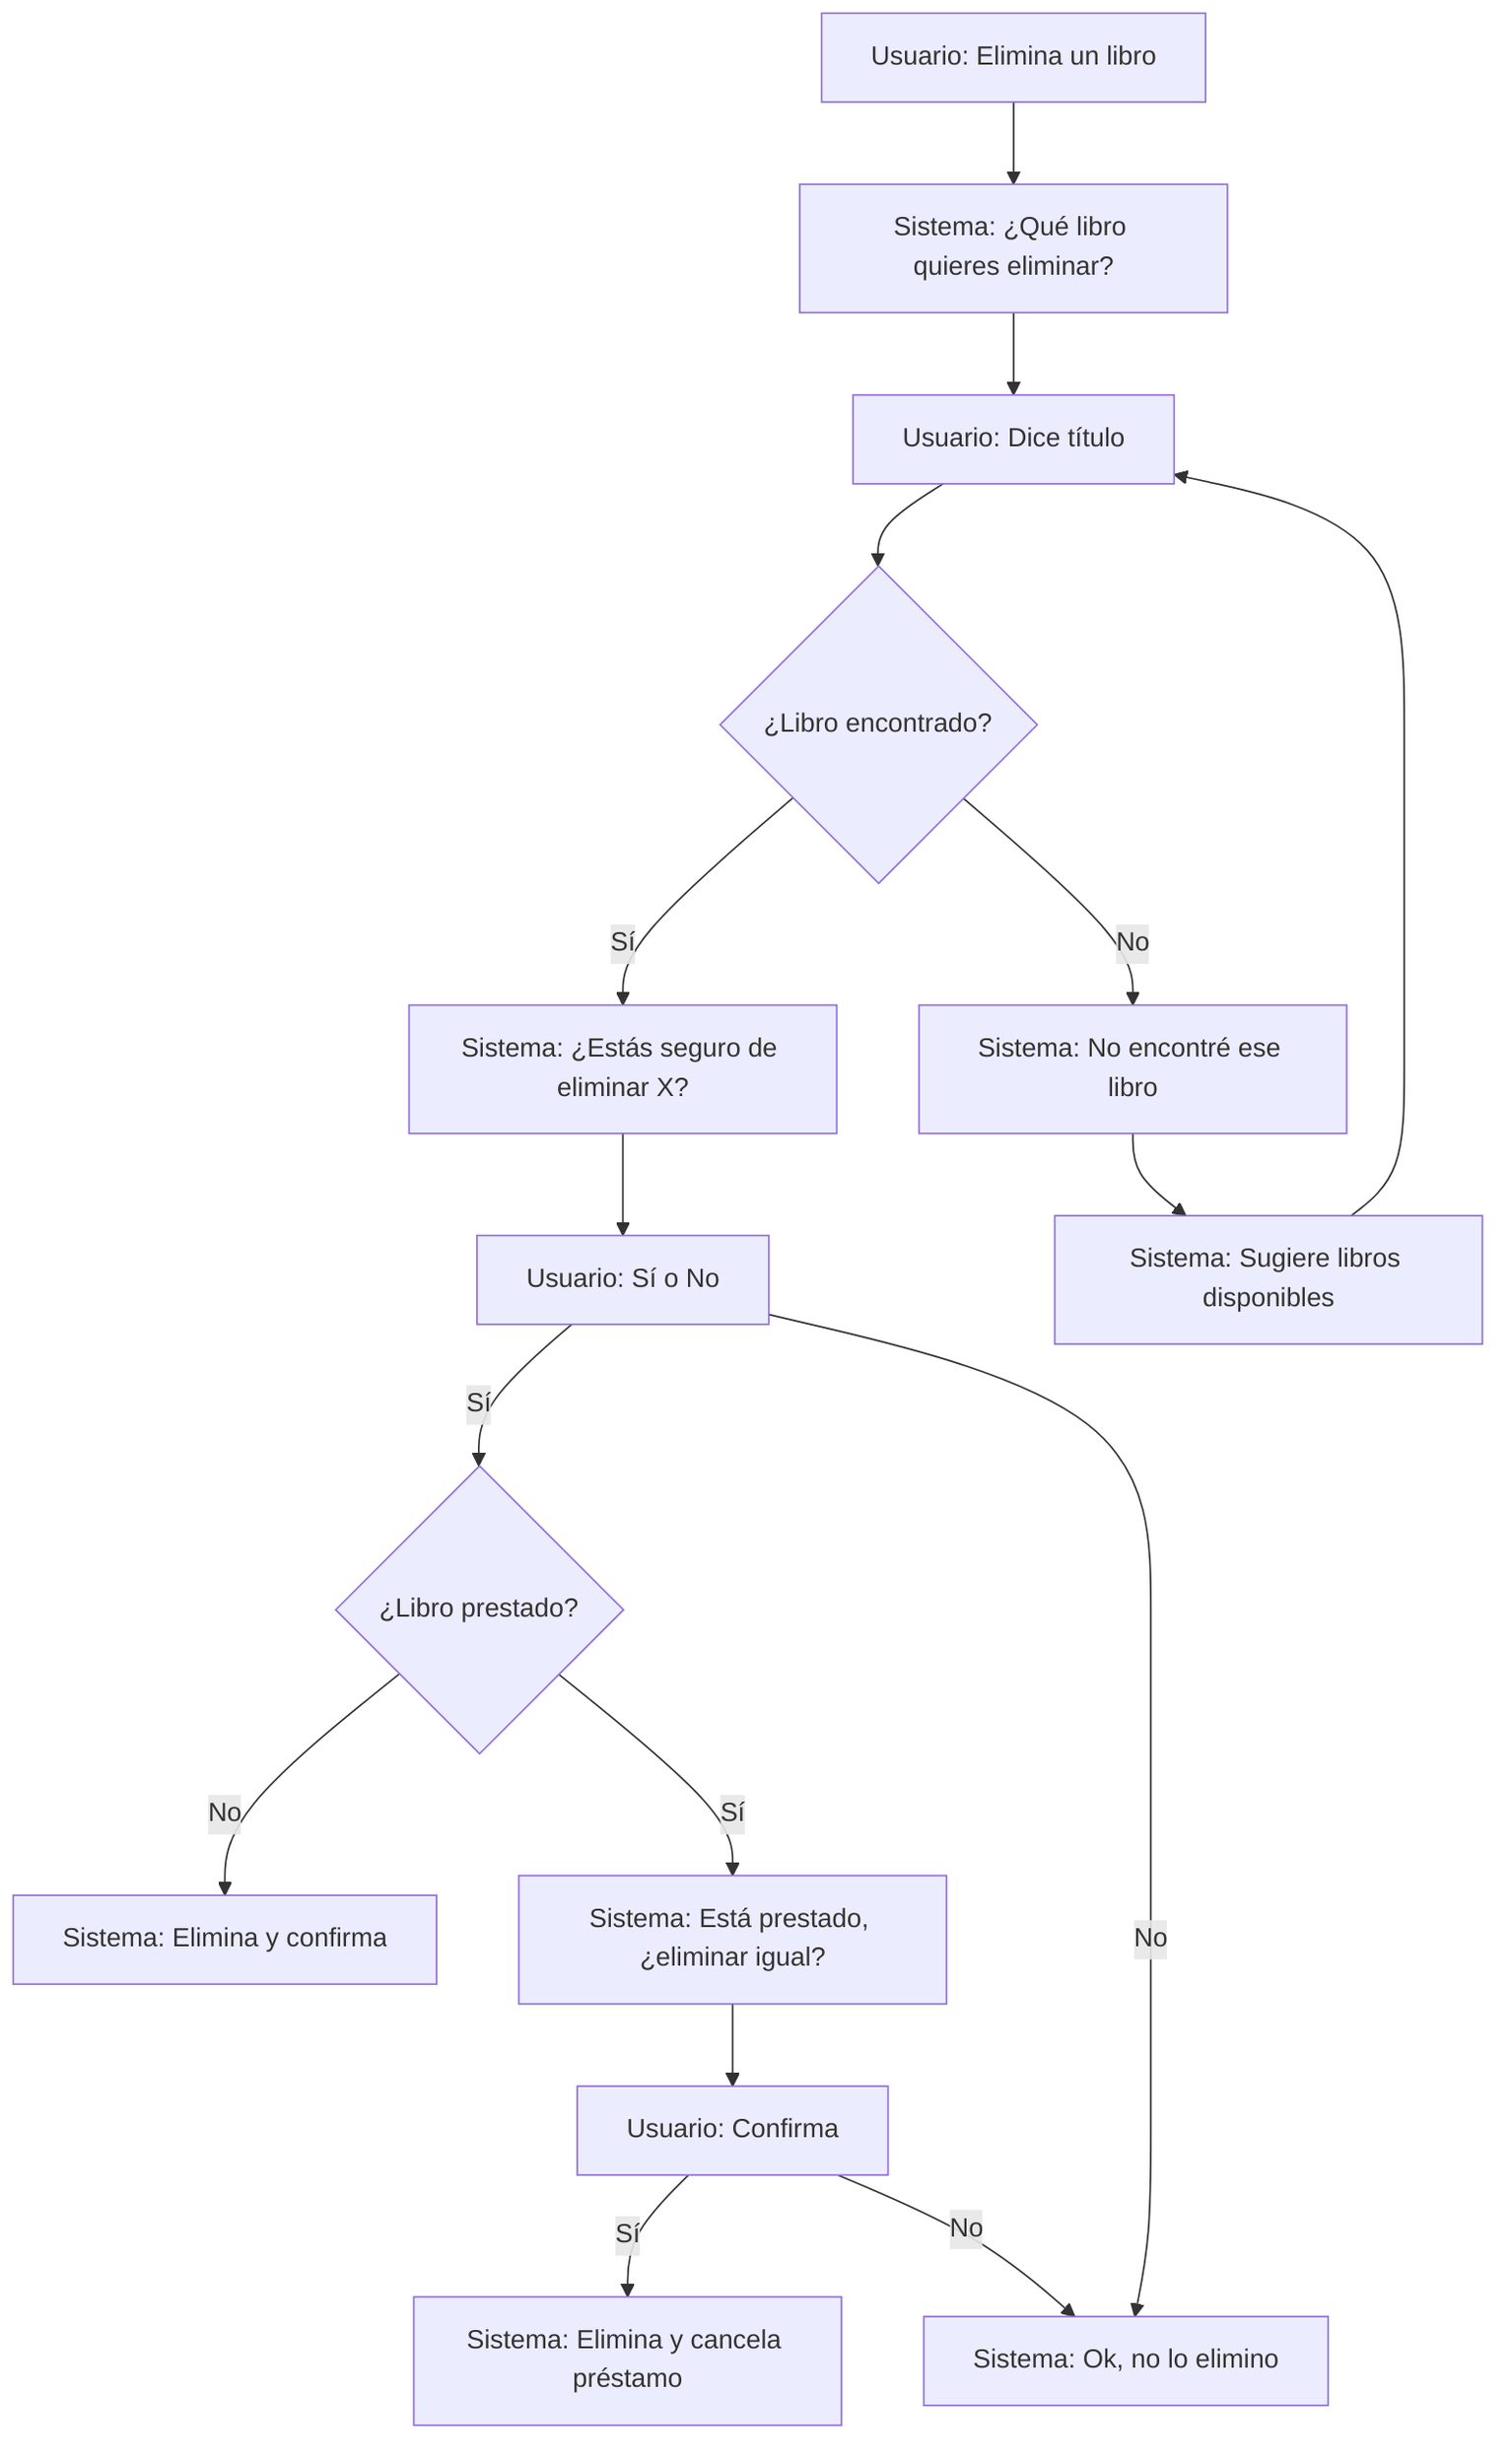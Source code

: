 graph TD
    A["Usuario: Elimina un libro"] --> B["Sistema: ¿Qué libro quieres eliminar?"]
    B --> C["Usuario: Dice título"]
    C --> D{"¿Libro encontrado?"}
    D -->|Sí| E["Sistema: ¿Estás seguro de eliminar X?"]
    D -->|No| F["Sistema: No encontré ese libro"]
    F --> G["Sistema: Sugiere libros disponibles"]
    G --> C
    E --> H["Usuario: Sí o No"]
    H -->|Sí| I{"¿Libro prestado?"}
    H -->|No| J["Sistema: Ok, no lo elimino"]
    I -->|No| K["Sistema: Elimina y confirma"]
    I -->|Sí| L["Sistema: Está prestado, ¿eliminar igual?"]
    L --> M["Usuario: Confirma"]
    M -->|Sí| N["Sistema: Elimina y cancela préstamo"]
    M -->|No| J